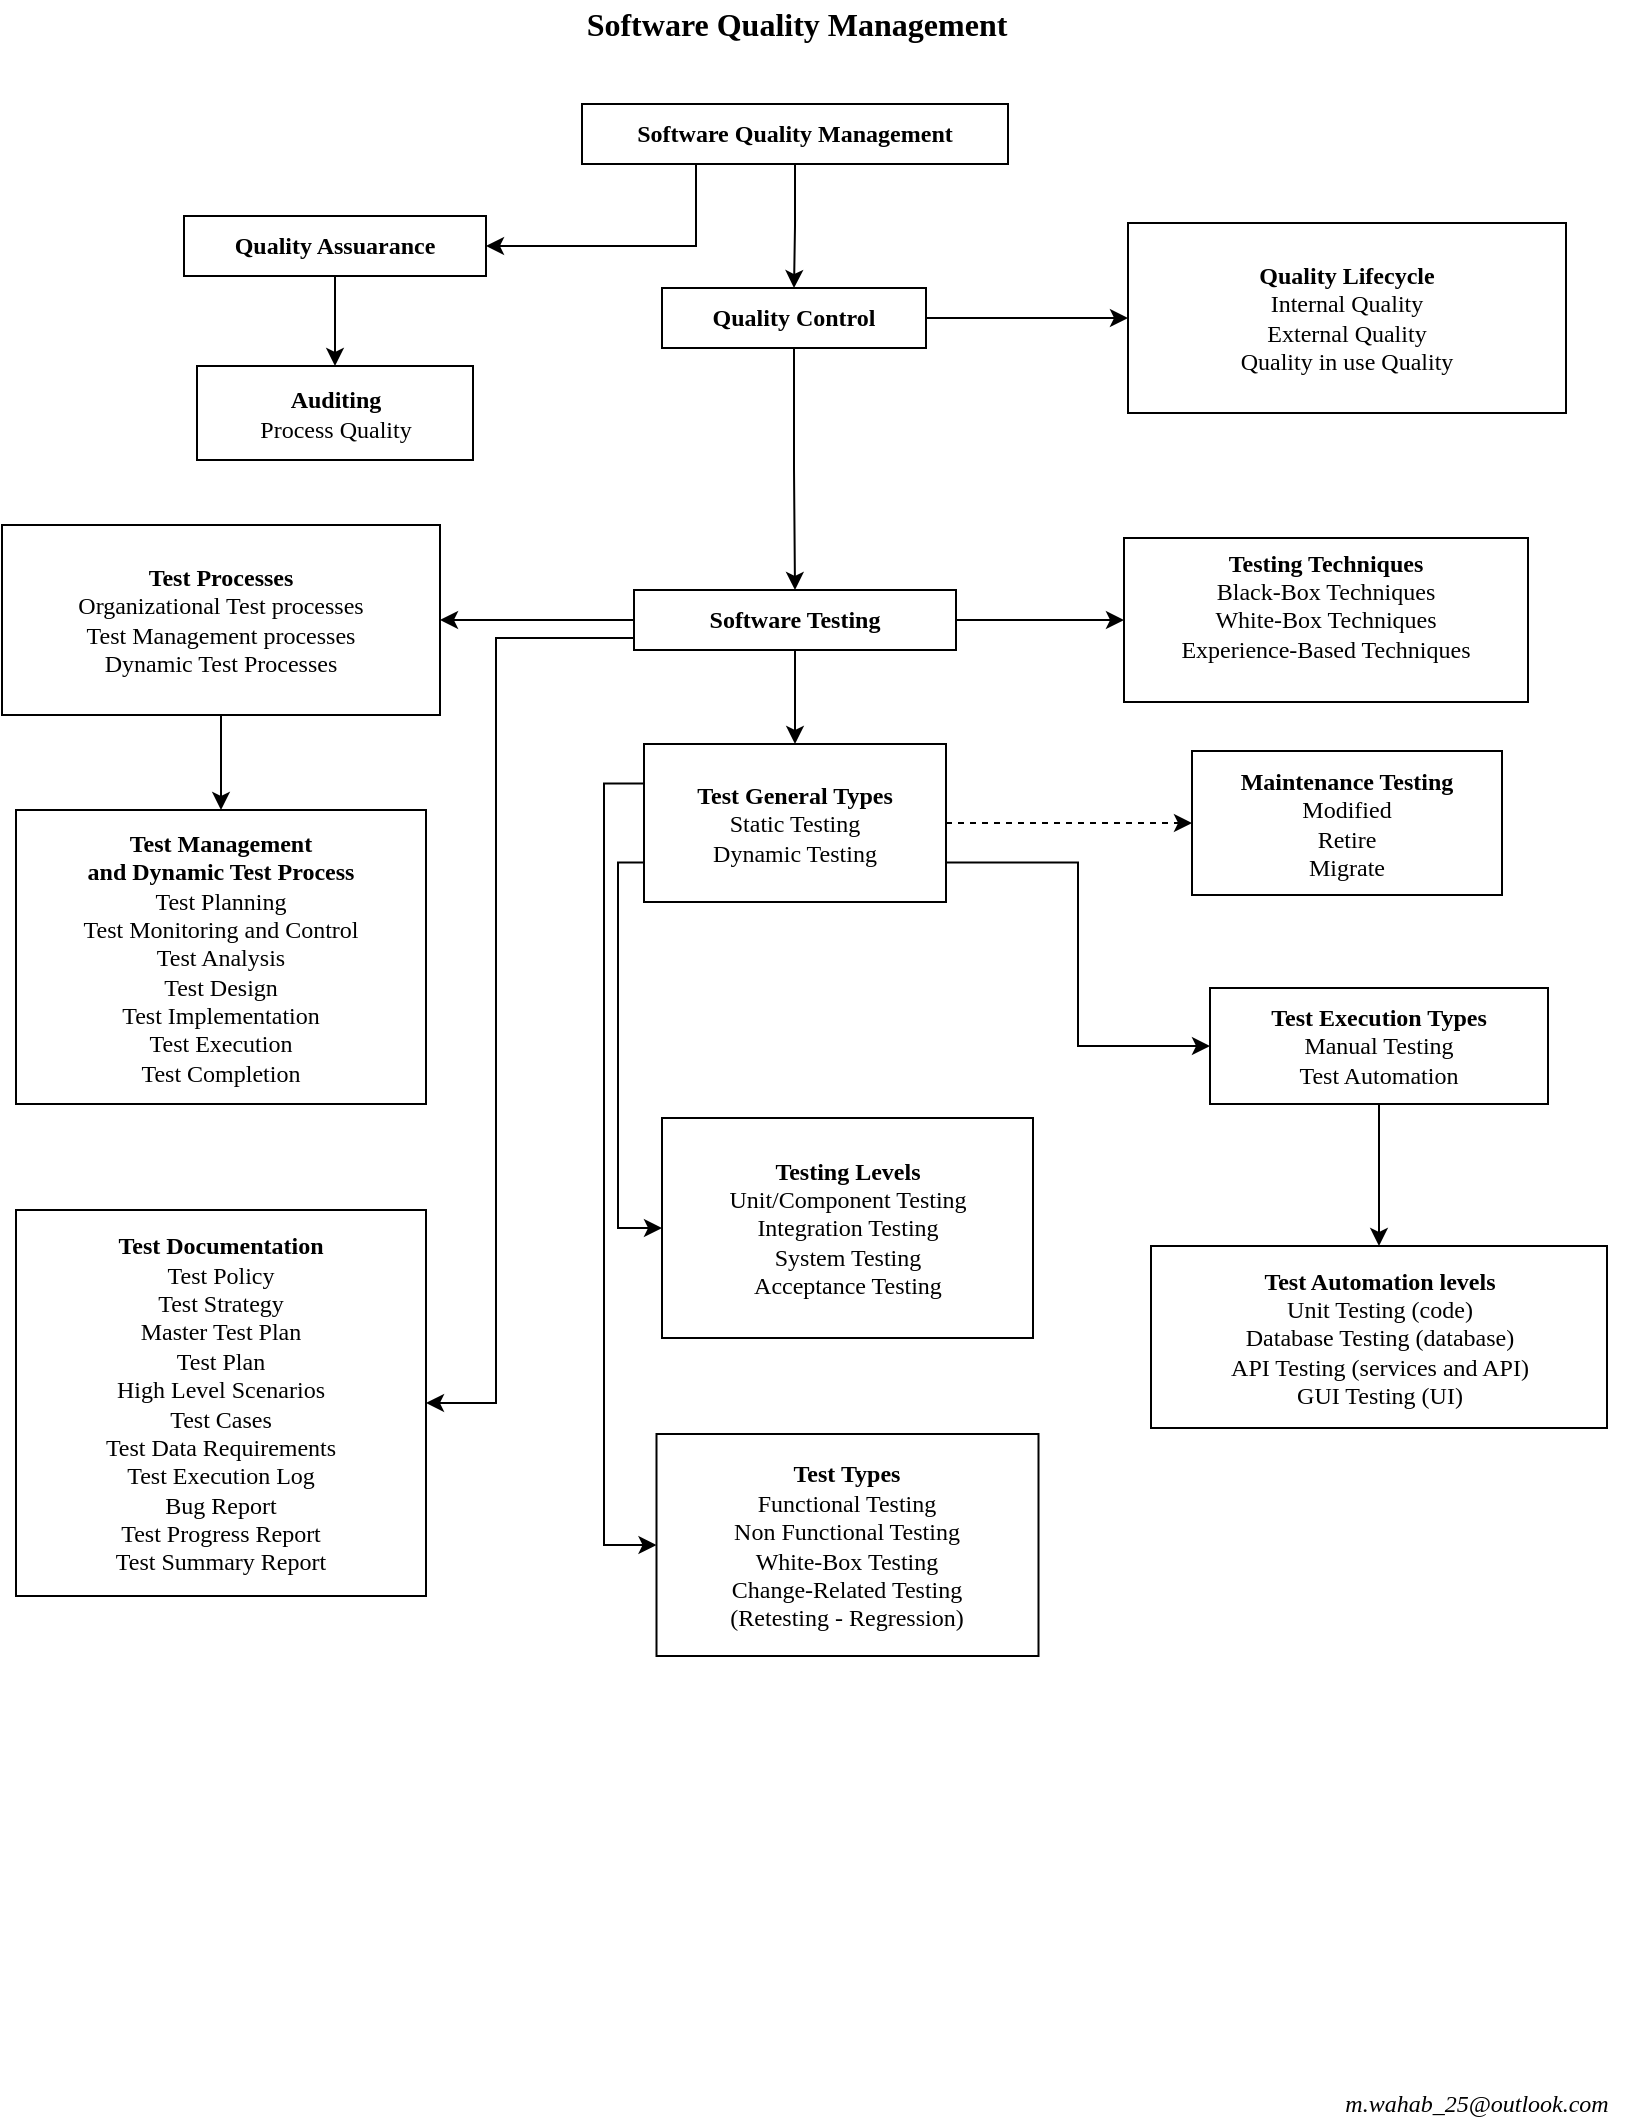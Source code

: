 <mxfile version="14.8.5" type="device"><diagram id="yoXM7uTyCL_1LROW8VtO" name="Page-1"><mxGraphModel dx="920" dy="612" grid="0" gridSize="10" guides="1" tooltips="1" connect="1" arrows="1" fold="1" page="1" pageScale="1" pageWidth="850" pageHeight="1100" math="0" shadow="0"><root><mxCell id="0"/><mxCell id="1" parent="0"/><mxCell id="jKHqyLKaOe-E7sXK5nKx-29" value="" style="edgeStyle=orthogonalEdgeStyle;rounded=0;orthogonalLoop=1;jettySize=auto;html=1;strokeColor=#000000;fontFamily=Lucida Console;fontSize=12;fontColor=#000000;dashed=1;" parent="1" source="ujz_v3O8OkY4I__lrPqm-1" target="ujz_v3O8OkY4I__lrPqm-7" edge="1"><mxGeometry relative="1" as="geometry"/></mxCell><mxCell id="jKHqyLKaOe-E7sXK5nKx-35" style="edgeStyle=orthogonalEdgeStyle;rounded=0;orthogonalLoop=1;jettySize=auto;html=1;exitX=0;exitY=0.75;exitDx=0;exitDy=0;entryX=0;entryY=0.5;entryDx=0;entryDy=0;strokeColor=#000000;fontFamily=Lucida Console;fontSize=12;fontColor=#000000;" parent="1" source="ujz_v3O8OkY4I__lrPqm-1" target="ujz_v3O8OkY4I__lrPqm-2" edge="1"><mxGeometry relative="1" as="geometry"><Array as="points"><mxPoint x="337" y="453"/><mxPoint x="337" y="636"/></Array></mxGeometry></mxCell><mxCell id="jKHqyLKaOe-E7sXK5nKx-36" style="edgeStyle=orthogonalEdgeStyle;rounded=0;orthogonalLoop=1;jettySize=auto;html=1;exitX=0;exitY=0.25;exitDx=0;exitDy=0;entryX=0;entryY=0.5;entryDx=0;entryDy=0;strokeColor=#000000;fontFamily=Lucida Console;fontSize=12;fontColor=#000000;" parent="1" source="ujz_v3O8OkY4I__lrPqm-1" target="ujz_v3O8OkY4I__lrPqm-3" edge="1"><mxGeometry relative="1" as="geometry"/></mxCell><mxCell id="jKHqyLKaOe-E7sXK5nKx-37" style="edgeStyle=orthogonalEdgeStyle;rounded=0;orthogonalLoop=1;jettySize=auto;html=1;exitX=1;exitY=0.75;exitDx=0;exitDy=0;entryX=0;entryY=0.5;entryDx=0;entryDy=0;strokeColor=#000000;fontFamily=Lucida Console;fontSize=12;fontColor=#000000;" parent="1" source="ujz_v3O8OkY4I__lrPqm-1" target="ujz_v3O8OkY4I__lrPqm-5" edge="1"><mxGeometry relative="1" as="geometry"/></mxCell><mxCell id="ujz_v3O8OkY4I__lrPqm-1" value="&lt;span style=&quot;background-color: rgb(255 , 255 , 255)&quot;&gt;&lt;b&gt;Test General Types&lt;br&gt;&lt;/b&gt;&lt;/span&gt;&lt;span style=&quot;background-color: rgb(255 , 255 , 255)&quot;&gt;&lt;font&gt;Static Testing&lt;br&gt;Dynamic Testing&lt;/font&gt;&lt;/span&gt;" style="rounded=0;whiteSpace=wrap;html=1;fontFamily=Lucida Console;" parent="1" vertex="1"><mxGeometry x="350" y="394" width="151" height="79" as="geometry"/></mxCell><mxCell id="ujz_v3O8OkY4I__lrPqm-2" value="&lt;span style=&quot;background-color: rgb(255 , 255 , 255)&quot;&gt;&lt;b&gt;Testing Levels&lt;br&gt;&lt;/b&gt;Unit/Component Testing&lt;br&gt;Integration Testing&lt;br&gt;System Testing&lt;br&gt;Acceptance Testing&lt;/span&gt;" style="rounded=0;whiteSpace=wrap;html=1;fontFamily=Lucida Console;" parent="1" vertex="1"><mxGeometry x="359" y="581" width="185.5" height="110" as="geometry"/></mxCell><mxCell id="ujz_v3O8OkY4I__lrPqm-3" value="&lt;b style=&quot;background-color: rgb(255 , 255 , 255)&quot;&gt;Test Types&lt;br&gt;&lt;/b&gt;&lt;span style=&quot;background-color: rgb(255 , 255 , 255)&quot;&gt;&lt;font&gt;Functional Testing&lt;br&gt;&lt;/font&gt;Non Functional Testing&lt;br&gt;&lt;font&gt;White-Box Testing&lt;br&gt;&lt;/font&gt;Change-Related Testing&lt;br&gt;(Retesting - Regression)&lt;/span&gt;" style="rounded=0;whiteSpace=wrap;html=1;fontFamily=Lucida Console;" parent="1" vertex="1"><mxGeometry x="356.25" y="739" width="191" height="111" as="geometry"/></mxCell><mxCell id="ujz_v3O8OkY4I__lrPqm-4" value="&lt;span style=&quot;background-color: rgb(255 , 255 , 255)&quot;&gt;&lt;b&gt;Testing Techniques&lt;br&gt;&lt;/b&gt;&lt;font&gt;Black-Box Techniques&lt;br&gt;White-Box Techniques&lt;/font&gt;&lt;br&gt;Experience-Based Techniques&lt;br&gt;&lt;br&gt;&lt;/span&gt;" style="rounded=0;whiteSpace=wrap;html=1;fontFamily=Lucida Console;" parent="1" vertex="1"><mxGeometry x="590" y="291" width="202" height="82" as="geometry"/></mxCell><mxCell id="jKHqyLKaOe-E7sXK5nKx-19" value="" style="edgeStyle=orthogonalEdgeStyle;rounded=0;orthogonalLoop=1;jettySize=auto;html=1;strokeColor=#000000;fontFamily=Lucida Console;fontSize=16;fontColor=#000000;" parent="1" source="ujz_v3O8OkY4I__lrPqm-5" target="ujz_v3O8OkY4I__lrPqm-8" edge="1"><mxGeometry relative="1" as="geometry"/></mxCell><mxCell id="ujz_v3O8OkY4I__lrPqm-5" value="&lt;span style=&quot;background-color: rgb(255 , 255 , 255)&quot;&gt;&lt;b&gt;Test Execution Types&lt;br&gt;&lt;/b&gt;&lt;font&gt;Manual Testing&lt;br&gt;Test Automation&lt;/font&gt;&lt;/span&gt;" style="rounded=0;whiteSpace=wrap;html=1;fontFamily=Lucida Console;" parent="1" vertex="1"><mxGeometry x="633" y="516" width="169" height="58" as="geometry"/></mxCell><mxCell id="ujz_v3O8OkY4I__lrPqm-6" value="&lt;b&gt;Test Management &lt;br&gt;and Dynamic Test Process&lt;br&gt;&lt;/b&gt;Test Planning&lt;br&gt;Test Monitoring and Control&lt;br&gt;Test Analysis&lt;br&gt;Test Design&lt;br&gt;Test Implementation&lt;br&gt;Test Execution&lt;br&gt;Test Completion" style="rounded=0;whiteSpace=wrap;html=1;fontFamily=Lucida Console;" parent="1" vertex="1"><mxGeometry x="36" y="427" width="205" height="147" as="geometry"/></mxCell><mxCell id="ujz_v3O8OkY4I__lrPqm-7" value="&lt;span style=&quot;background-color: rgb(255 , 255 , 255)&quot;&gt;&lt;b&gt;Maintenance Testing&lt;br&gt;&lt;/b&gt;Modified&lt;br&gt;Retire&lt;br&gt;Migrate&lt;/span&gt;" style="rounded=0;whiteSpace=wrap;html=1;fontFamily=Lucida Console;" parent="1" vertex="1"><mxGeometry x="624" y="397.5" width="155" height="72" as="geometry"/></mxCell><mxCell id="ujz_v3O8OkY4I__lrPqm-8" value="&lt;span style=&quot;background-color: rgb(255 , 255 , 255)&quot;&gt;&lt;b&gt;Test Automation levels&lt;br&gt;&lt;/b&gt;Unit Testing (code)&lt;br&gt;&lt;font&gt;Database Testing (database)&lt;br&gt;API Testing (services and API)&lt;br&gt;&lt;/font&gt;GUI Testing (UI)&lt;/span&gt;" style="rounded=0;whiteSpace=wrap;html=1;fontFamily=Lucida Console;" parent="1" vertex="1"><mxGeometry x="603.5" y="645" width="228" height="91" as="geometry"/></mxCell><mxCell id="jKHqyLKaOe-E7sXK5nKx-13" value="" style="edgeStyle=orthogonalEdgeStyle;rounded=0;orthogonalLoop=1;jettySize=auto;html=1;strokeColor=#000000;fontFamily=Lucida Console;fontSize=16;fontColor=#000000;" parent="1" source="ujz_v3O8OkY4I__lrPqm-9" target="ujz_v3O8OkY4I__lrPqm-1" edge="1"><mxGeometry relative="1" as="geometry"/></mxCell><mxCell id="jKHqyLKaOe-E7sXK5nKx-22" style="edgeStyle=orthogonalEdgeStyle;rounded=0;orthogonalLoop=1;jettySize=auto;html=1;strokeColor=#000000;fontFamily=Lucida Console;fontSize=12;fontColor=#000000;" parent="1" source="ujz_v3O8OkY4I__lrPqm-9" target="jKHqyLKaOe-E7sXK5nKx-20" edge="1"><mxGeometry relative="1" as="geometry"/></mxCell><mxCell id="jKHqyLKaOe-E7sXK5nKx-28" style="edgeStyle=orthogonalEdgeStyle;rounded=0;orthogonalLoop=1;jettySize=auto;html=1;entryX=0;entryY=0.5;entryDx=0;entryDy=0;strokeColor=#000000;fontFamily=Lucida Console;fontSize=12;fontColor=#000000;" parent="1" source="ujz_v3O8OkY4I__lrPqm-9" target="ujz_v3O8OkY4I__lrPqm-4" edge="1"><mxGeometry relative="1" as="geometry"/></mxCell><mxCell id="jKHqyLKaOe-E7sXK5nKx-31" style="edgeStyle=orthogonalEdgeStyle;rounded=0;orthogonalLoop=1;jettySize=auto;html=1;entryX=1;entryY=0.5;entryDx=0;entryDy=0;strokeColor=#000000;fontFamily=Lucida Console;fontSize=12;fontColor=#000000;" parent="1" source="ujz_v3O8OkY4I__lrPqm-9" target="jKHqyLKaOe-E7sXK5nKx-30" edge="1"><mxGeometry relative="1" as="geometry"><Array as="points"><mxPoint x="276" y="341"/><mxPoint x="276" y="724"/></Array></mxGeometry></mxCell><mxCell id="ujz_v3O8OkY4I__lrPqm-9" value="&lt;b&gt;&lt;span style=&quot;background-color: rgb(255 , 255 , 255)&quot;&gt;&lt;br&gt;&lt;font&gt;Software Testing&lt;br&gt;&lt;/font&gt;&lt;/span&gt;&lt;br&gt;&lt;/b&gt;" style="rounded=0;whiteSpace=wrap;html=1;fontFamily=Lucida Console;" parent="1" vertex="1"><mxGeometry x="345" y="317" width="161" height="30" as="geometry"/></mxCell><mxCell id="jKHqyLKaOe-E7sXK5nKx-14" value="" style="edgeStyle=orthogonalEdgeStyle;rounded=0;orthogonalLoop=1;jettySize=auto;html=1;strokeColor=#000000;fontFamily=Lucida Console;fontSize=16;fontColor=#000000;" parent="1" source="ujz_v3O8OkY4I__lrPqm-16" target="ujz_v3O8OkY4I__lrPqm-9" edge="1"><mxGeometry relative="1" as="geometry"/></mxCell><mxCell id="jKHqyLKaOe-E7sXK5nKx-24" value="" style="edgeStyle=orthogonalEdgeStyle;rounded=0;orthogonalLoop=1;jettySize=auto;html=1;strokeColor=#000000;fontFamily=Lucida Console;fontSize=12;fontColor=#000000;" parent="1" source="ujz_v3O8OkY4I__lrPqm-16" target="jKHqyLKaOe-E7sXK5nKx-23" edge="1"><mxGeometry relative="1" as="geometry"/></mxCell><mxCell id="ujz_v3O8OkY4I__lrPqm-16" value="&lt;b&gt;&lt;span style=&quot;background-color: rgb(255 , 255 , 255)&quot;&gt;&lt;br&gt;&lt;font&gt;Quality Control&lt;br&gt;&lt;/font&gt;&lt;/span&gt;&lt;br&gt;&lt;/b&gt;" style="rounded=0;whiteSpace=wrap;html=1;fontFamily=Lucida Console;" parent="1" vertex="1"><mxGeometry x="359" y="166" width="132" height="30" as="geometry"/></mxCell><mxCell id="jKHqyLKaOe-E7sXK5nKx-3" value="" style="edgeStyle=orthogonalEdgeStyle;rounded=0;orthogonalLoop=1;jettySize=auto;html=1;fontFamily=Lucida Console;" parent="1" source="jKHqyLKaOe-E7sXK5nKx-1" target="jKHqyLKaOe-E7sXK5nKx-2" edge="1"><mxGeometry relative="1" as="geometry"><Array as="points"><mxPoint x="376" y="145"/></Array></mxGeometry></mxCell><mxCell id="jKHqyLKaOe-E7sXK5nKx-15" value="" style="edgeStyle=orthogonalEdgeStyle;rounded=0;orthogonalLoop=1;jettySize=auto;html=1;strokeColor=#000000;fontFamily=Lucida Console;fontSize=16;fontColor=#000000;" parent="1" source="jKHqyLKaOe-E7sXK5nKx-1" target="ujz_v3O8OkY4I__lrPqm-16" edge="1"><mxGeometry relative="1" as="geometry"/></mxCell><mxCell id="jKHqyLKaOe-E7sXK5nKx-1" value="&lt;b&gt;&lt;span style=&quot;background-color: rgb(255 , 255 , 255)&quot;&gt;&lt;br&gt;&lt;font&gt;Software Quality Management&lt;br&gt;&lt;/font&gt;&lt;/span&gt;&lt;br&gt;&lt;/b&gt;" style="rounded=0;whiteSpace=wrap;html=1;fontFamily=Lucida Console;" parent="1" vertex="1"><mxGeometry x="319" y="74" width="213" height="30" as="geometry"/></mxCell><mxCell id="jKHqyLKaOe-E7sXK5nKx-7" value="" style="edgeStyle=orthogonalEdgeStyle;rounded=0;orthogonalLoop=1;jettySize=auto;html=1;strokeColor=#000000;fontColor=#000000;fontFamily=Lucida Console;" parent="1" source="jKHqyLKaOe-E7sXK5nKx-2" target="jKHqyLKaOe-E7sXK5nKx-6" edge="1"><mxGeometry relative="1" as="geometry"/></mxCell><mxCell id="jKHqyLKaOe-E7sXK5nKx-2" value="&lt;b&gt;&lt;span style=&quot;background-color: rgb(255 , 255 , 255)&quot;&gt;&lt;br&gt;&lt;font&gt;Quality Assuarance&lt;br&gt;&lt;/font&gt;&lt;/span&gt;&lt;br&gt;&lt;/b&gt;" style="rounded=0;whiteSpace=wrap;html=1;fontFamily=Lucida Console;" parent="1" vertex="1"><mxGeometry x="120" y="130" width="151" height="30" as="geometry"/></mxCell><mxCell id="jKHqyLKaOe-E7sXK5nKx-6" value="&lt;b&gt;Auditing&lt;/b&gt;&lt;br&gt;Process Quality" style="rounded=0;whiteSpace=wrap;html=1;fontFamily=Lucida Console;" parent="1" vertex="1"><mxGeometry x="126.5" y="205" width="138" height="47" as="geometry"/></mxCell><mxCell id="jKHqyLKaOe-E7sXK5nKx-11" value="Software Quality Management" style="text;html=1;align=center;verticalAlign=middle;resizable=0;points=[];autosize=1;fontColor=#000000;fontStyle=1;labelBackgroundColor=none;fontSize=16;fontFamily=Lucida Console;" parent="1" vertex="1"><mxGeometry x="287" y="22" width="278" height="23" as="geometry"/></mxCell><mxCell id="jKHqyLKaOe-E7sXK5nKx-12" value="m.wahab_25@outlook.com" style="text;html=1;align=center;verticalAlign=middle;resizable=0;points=[];autosize=1;fontSize=12;fontFamily=Lucida Console;fontColor=#000000;fontStyle=2" parent="1" vertex="1"><mxGeometry x="681" y="1065" width="169" height="18" as="geometry"/></mxCell><mxCell id="jKHqyLKaOe-E7sXK5nKx-21" value="" style="edgeStyle=orthogonalEdgeStyle;rounded=0;orthogonalLoop=1;jettySize=auto;html=1;strokeColor=#000000;fontFamily=Lucida Console;fontSize=12;fontColor=#000000;" parent="1" source="jKHqyLKaOe-E7sXK5nKx-20" target="ujz_v3O8OkY4I__lrPqm-6" edge="1"><mxGeometry relative="1" as="geometry"><Array as="points"><mxPoint x="121" y="560"/><mxPoint x="121" y="560"/></Array></mxGeometry></mxCell><mxCell id="jKHqyLKaOe-E7sXK5nKx-20" value="&lt;b&gt;Test Processes&lt;br&gt;&lt;/b&gt;Organizational Test processes&lt;br&gt;Test Management processes&lt;br&gt;Dynamic Test Processes" style="rounded=0;whiteSpace=wrap;html=1;fontFamily=Lucida Console;" parent="1" vertex="1"><mxGeometry x="29" y="284.5" width="219" height="95" as="geometry"/></mxCell><mxCell id="jKHqyLKaOe-E7sXK5nKx-23" value="&lt;b&gt;Quality Lifecycle&lt;br&gt;&lt;/b&gt;Internal Quality&lt;br&gt;External Quality&lt;br&gt;Quality in use Quality" style="rounded=0;whiteSpace=wrap;html=1;fontFamily=Lucida Console;" parent="1" vertex="1"><mxGeometry x="592" y="133.5" width="219" height="95" as="geometry"/></mxCell><mxCell id="jKHqyLKaOe-E7sXK5nKx-30" value="&lt;b&gt;Test Documentation&lt;br&gt;&lt;/b&gt;Test Policy&lt;br&gt;Test Strategy&lt;br&gt;Master Test Plan&lt;br&gt;Test Plan&lt;br&gt;High Level Scenarios&lt;br&gt;Test Cases&lt;br&gt;Test Data Requirements&lt;br&gt;Test Execution Log&lt;br&gt;Bug Report&lt;br&gt;Test Progress Report&lt;br&gt;Test Summary Report" style="rounded=0;whiteSpace=wrap;html=1;fontFamily=Lucida Console;" parent="1" vertex="1"><mxGeometry x="36" y="627" width="205" height="193" as="geometry"/></mxCell></root></mxGraphModel></diagram></mxfile>